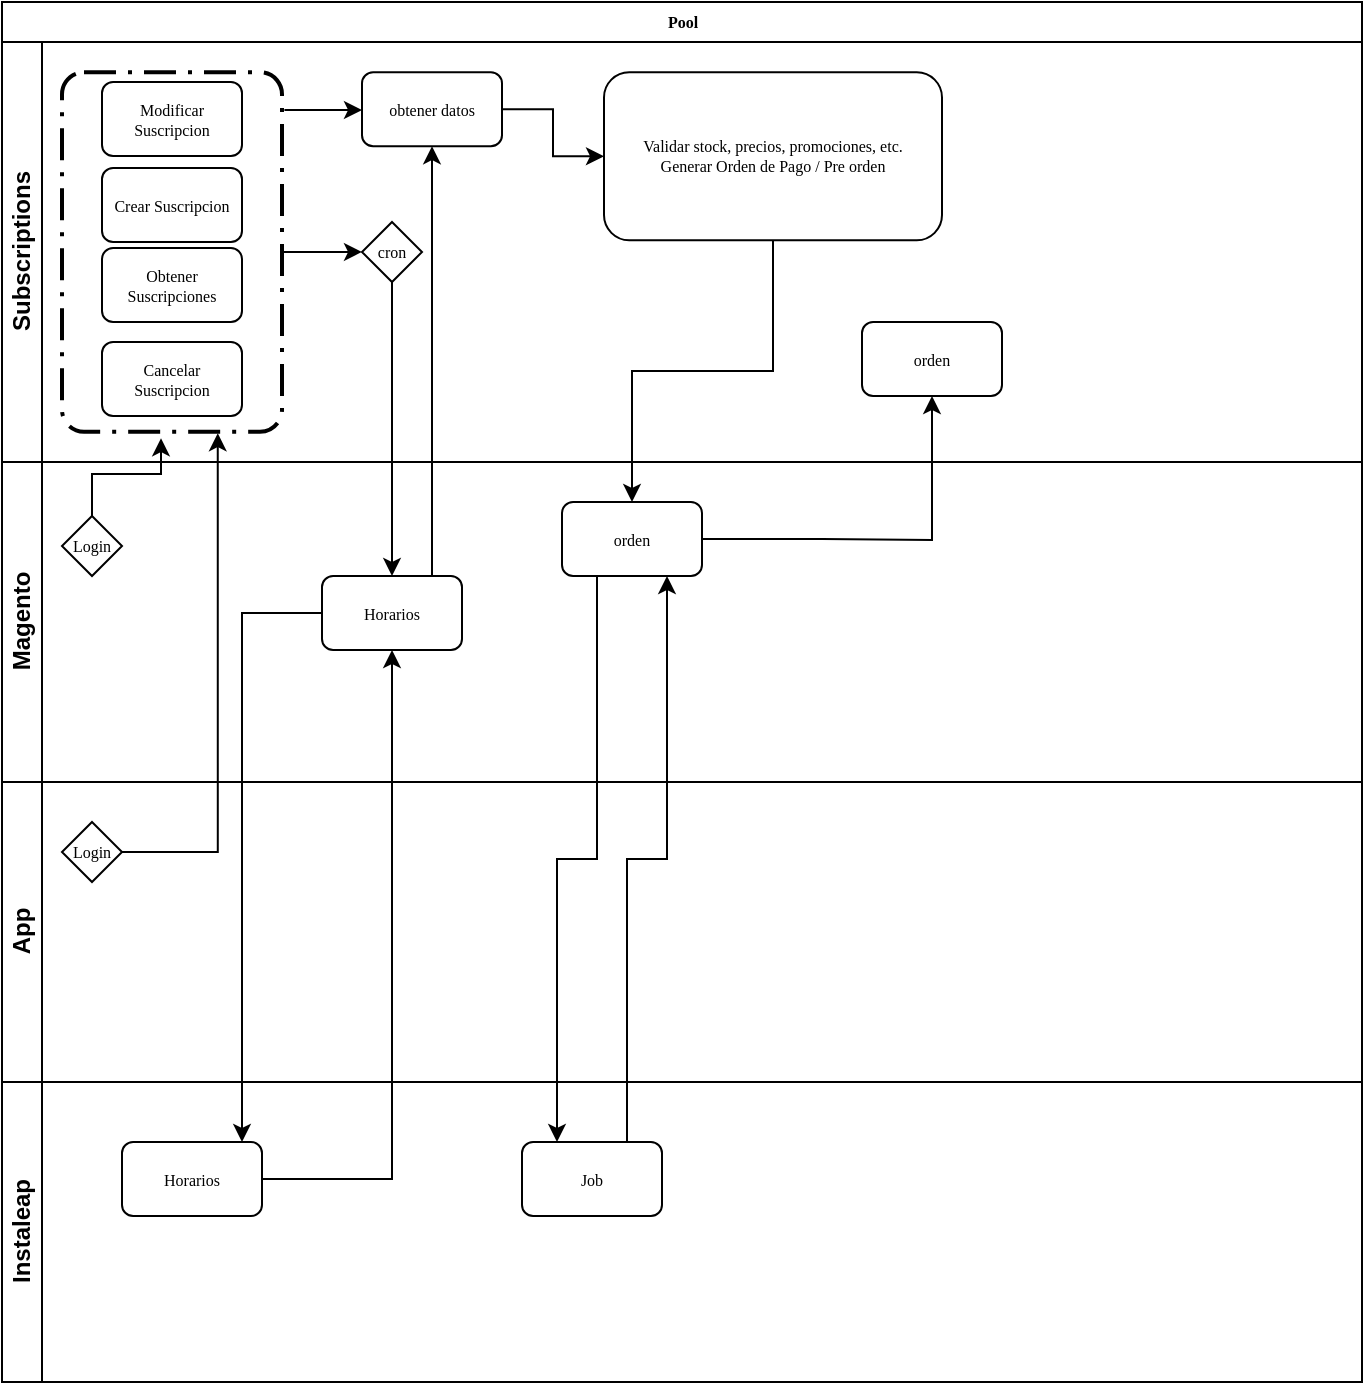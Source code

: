 <mxfile version="13.7.8" type="github">
  <diagram name="Page-1" id="c7488fd3-1785-93aa-aadb-54a6760d102a">
    <mxGraphModel dx="1185" dy="692" grid="1" gridSize="10" guides="1" tooltips="1" connect="1" arrows="1" fold="1" page="1" pageScale="1" pageWidth="1100" pageHeight="850" background="#ffffff" math="0" shadow="0">
      <root>
        <mxCell id="0" />
        <mxCell id="1" parent="0" />
        <mxCell id="2b4e8129b02d487f-1" value="Pool" style="swimlane;html=1;childLayout=stackLayout;horizontal=1;startSize=20;horizontalStack=0;rounded=0;shadow=0;labelBackgroundColor=none;strokeWidth=1;fontFamily=Verdana;fontSize=8;align=center;" parent="1" vertex="1">
          <mxGeometry x="180" y="70" width="680" height="540" as="geometry">
            <mxRectangle x="180" y="70" width="50" height="20" as="alternateBounds" />
          </mxGeometry>
        </mxCell>
        <mxCell id="2b4e8129b02d487f-2" value="Subscriptions" style="swimlane;html=1;startSize=20;horizontal=0;" parent="2b4e8129b02d487f-1" vertex="1">
          <mxGeometry y="20" width="680" height="210" as="geometry">
            <mxRectangle y="20" width="680" height="20" as="alternateBounds" />
          </mxGeometry>
        </mxCell>
        <mxCell id="gCNTeTK20-_O6Kn0fKNS-86" style="edgeStyle=orthogonalEdgeStyle;rounded=0;orthogonalLoop=1;jettySize=auto;html=1;entryX=0;entryY=0.5;entryDx=0;entryDy=0;" parent="2b4e8129b02d487f-2" source="gCNTeTK20-_O6Kn0fKNS-70" target="gCNTeTK20-_O6Kn0fKNS-59" edge="1">
          <mxGeometry relative="1" as="geometry" />
        </mxCell>
        <mxCell id="gCNTeTK20-_O6Kn0fKNS-70" value="obtener datos" style="rounded=1;whiteSpace=wrap;html=1;shadow=0;labelBackgroundColor=none;strokeWidth=1;fontFamily=Verdana;fontSize=8;align=center;" parent="2b4e8129b02d487f-2" vertex="1">
          <mxGeometry x="180" y="15.12" width="70" height="37" as="geometry" />
        </mxCell>
        <mxCell id="gCNTeTK20-_O6Kn0fKNS-59" value="Validar stock, precios, promociones, etc.&lt;br&gt;Generar Orden de Pago / Pre orden" style="rounded=1;whiteSpace=wrap;html=1;shadow=0;labelBackgroundColor=none;strokeWidth=1;fontFamily=Verdana;fontSize=8;align=center;" parent="2b4e8129b02d487f-2" vertex="1">
          <mxGeometry x="301" y="15.12" width="169" height="84" as="geometry" />
        </mxCell>
        <mxCell id="2b4e8129b02d487f-7" value="Modificar Suscripcion" style="rounded=1;whiteSpace=wrap;html=1;shadow=0;labelBackgroundColor=none;strokeWidth=1;fontFamily=Verdana;fontSize=8;align=center;" parent="2b4e8129b02d487f-2" vertex="1">
          <mxGeometry x="50" y="20.0" width="70" height="37" as="geometry" />
        </mxCell>
        <mxCell id="gCNTeTK20-_O6Kn0fKNS-65" style="edgeStyle=orthogonalEdgeStyle;rounded=0;orthogonalLoop=1;jettySize=auto;html=1;entryX=0;entryY=0.5;entryDx=0;entryDy=0;entryPerimeter=0;" parent="2b4e8129b02d487f-2" source="gCNTeTK20-_O6Kn0fKNS-30" target="gCNTeTK20-_O6Kn0fKNS-64" edge="1">
          <mxGeometry relative="1" as="geometry" />
        </mxCell>
        <mxCell id="gCNTeTK20-_O6Kn0fKNS-64" value="cron" style="strokeWidth=1;html=1;shape=mxgraph.flowchart.decision;whiteSpace=wrap;rounded=1;shadow=0;labelBackgroundColor=none;fontFamily=Verdana;fontSize=8;align=center;" parent="2b4e8129b02d487f-2" vertex="1">
          <mxGeometry x="180" y="89.99" width="30" height="30" as="geometry" />
        </mxCell>
        <mxCell id="gCNTeTK20-_O6Kn0fKNS-75" style="edgeStyle=orthogonalEdgeStyle;rounded=0;orthogonalLoop=1;jettySize=auto;html=1;exitX=1.011;exitY=0.105;exitDx=0;exitDy=0;entryX=0;entryY=0.5;entryDx=0;entryDy=0;exitPerimeter=0;" parent="2b4e8129b02d487f-2" source="gCNTeTK20-_O6Kn0fKNS-30" target="gCNTeTK20-_O6Kn0fKNS-70" edge="1">
          <mxGeometry relative="1" as="geometry" />
        </mxCell>
        <mxCell id="gCNTeTK20-_O6Kn0fKNS-30" value="" style="rounded=1;arcSize=10;dashed=1;fillColor=none;gradientColor=none;dashPattern=8 3 1 3;strokeWidth=2;" parent="2b4e8129b02d487f-2" vertex="1">
          <mxGeometry x="30" y="15.12" width="110" height="179.75" as="geometry" />
        </mxCell>
        <mxCell id="2b4e8129b02d487f-6" value="Crear Suscripcion" style="rounded=1;whiteSpace=wrap;html=1;shadow=0;labelBackgroundColor=none;strokeWidth=1;fontFamily=Verdana;fontSize=8;align=center;" parent="2b4e8129b02d487f-2" vertex="1">
          <mxGeometry x="50" y="63.0" width="70" height="37" as="geometry" />
        </mxCell>
        <mxCell id="2b4e8129b02d487f-9" value="Obtener Suscripciones" style="rounded=1;whiteSpace=wrap;html=1;shadow=0;labelBackgroundColor=none;strokeWidth=1;fontFamily=Verdana;fontSize=8;align=center;" parent="2b4e8129b02d487f-2" vertex="1">
          <mxGeometry x="50" y="103.0" width="70" height="37" as="geometry" />
        </mxCell>
        <mxCell id="gCNTeTK20-_O6Kn0fKNS-31" style="edgeStyle=orthogonalEdgeStyle;rounded=0;orthogonalLoop=1;jettySize=auto;html=1;exitX=0.5;exitY=1;exitDx=0;exitDy=0;" parent="2b4e8129b02d487f-2" source="gCNTeTK20-_O6Kn0fKNS-30" target="gCNTeTK20-_O6Kn0fKNS-30" edge="1">
          <mxGeometry relative="1" as="geometry" />
        </mxCell>
        <mxCell id="gCNTeTK20-_O6Kn0fKNS-81" value="orden" style="rounded=1;whiteSpace=wrap;html=1;shadow=0;labelBackgroundColor=none;strokeWidth=1;fontFamily=Verdana;fontSize=8;align=center;" parent="2b4e8129b02d487f-2" vertex="1">
          <mxGeometry x="430" y="140" width="70" height="37" as="geometry" />
        </mxCell>
        <mxCell id="gCNTeTK20-_O6Kn0fKNS-28" value="Cancelar Suscripcion" style="rounded=1;whiteSpace=wrap;html=1;shadow=0;labelBackgroundColor=none;strokeWidth=1;fontFamily=Verdana;fontSize=8;align=center;" parent="2b4e8129b02d487f-2" vertex="1">
          <mxGeometry x="50" y="150.0" width="70" height="37" as="geometry" />
        </mxCell>
        <mxCell id="2b4e8129b02d487f-3" value="Magento" style="swimlane;html=1;startSize=20;horizontal=0;" parent="2b4e8129b02d487f-1" vertex="1">
          <mxGeometry y="230" width="680" height="160" as="geometry">
            <mxRectangle y="230" width="680" height="20" as="alternateBounds" />
          </mxGeometry>
        </mxCell>
        <mxCell id="2b4e8129b02d487f-15" value="Login" style="strokeWidth=1;html=1;shape=mxgraph.flowchart.decision;whiteSpace=wrap;rounded=1;shadow=0;labelBackgroundColor=none;fontFamily=Verdana;fontSize=8;align=center;" parent="2b4e8129b02d487f-3" vertex="1">
          <mxGeometry x="30" y="27.0" width="30" height="30" as="geometry" />
        </mxCell>
        <mxCell id="gCNTeTK20-_O6Kn0fKNS-53" value="orden" style="rounded=1;whiteSpace=wrap;html=1;shadow=0;labelBackgroundColor=none;strokeWidth=1;fontFamily=Verdana;fontSize=8;align=center;" parent="2b4e8129b02d487f-3" vertex="1">
          <mxGeometry x="280" y="20" width="70" height="37" as="geometry" />
        </mxCell>
        <mxCell id="2b4e8129b02d487f-4" value="App" style="swimlane;html=1;startSize=20;horizontal=0;" parent="2b4e8129b02d487f-1" vertex="1">
          <mxGeometry y="390" width="680" height="150" as="geometry">
            <mxRectangle y="250" width="680" height="20" as="alternateBounds" />
          </mxGeometry>
        </mxCell>
        <mxCell id="gCNTeTK20-_O6Kn0fKNS-22" value="Login" style="strokeWidth=1;html=1;shape=mxgraph.flowchart.decision;whiteSpace=wrap;rounded=1;shadow=0;labelBackgroundColor=none;fontFamily=Verdana;fontSize=8;align=center;" parent="2b4e8129b02d487f-4" vertex="1">
          <mxGeometry x="30" y="20.0" width="30" height="30" as="geometry" />
        </mxCell>
        <mxCell id="gCNTeTK20-_O6Kn0fKNS-56" style="edgeStyle=orthogonalEdgeStyle;rounded=0;orthogonalLoop=1;jettySize=auto;html=1;entryX=0.45;entryY=1.018;entryDx=0;entryDy=0;entryPerimeter=0;" parent="2b4e8129b02d487f-1" source="2b4e8129b02d487f-15" target="gCNTeTK20-_O6Kn0fKNS-30" edge="1">
          <mxGeometry relative="1" as="geometry" />
        </mxCell>
        <mxCell id="gCNTeTK20-_O6Kn0fKNS-58" style="edgeStyle=orthogonalEdgeStyle;rounded=0;orthogonalLoop=1;jettySize=auto;html=1;exitX=1;exitY=0.5;exitDx=0;exitDy=0;exitPerimeter=0;entryX=0.708;entryY=1.004;entryDx=0;entryDy=0;entryPerimeter=0;" parent="2b4e8129b02d487f-1" source="gCNTeTK20-_O6Kn0fKNS-22" target="gCNTeTK20-_O6Kn0fKNS-30" edge="1">
          <mxGeometry relative="1" as="geometry">
            <mxPoint x="110" y="220" as="targetPoint" />
          </mxGeometry>
        </mxCell>
        <mxCell id="gCNTeTK20-_O6Kn0fKNS-82" style="edgeStyle=orthogonalEdgeStyle;rounded=0;orthogonalLoop=1;jettySize=auto;html=1;exitX=1;exitY=0.5;exitDx=0;exitDy=0;entryX=0.5;entryY=1;entryDx=0;entryDy=0;" parent="2b4e8129b02d487f-1" source="gCNTeTK20-_O6Kn0fKNS-53" target="gCNTeTK20-_O6Kn0fKNS-81" edge="1">
          <mxGeometry relative="1" as="geometry">
            <Array as="points">
              <mxPoint x="410" y="269" />
              <mxPoint x="465" y="269" />
            </Array>
          </mxGeometry>
        </mxCell>
        <mxCell id="gCNTeTK20-_O6Kn0fKNS-84" style="edgeStyle=orthogonalEdgeStyle;rounded=0;orthogonalLoop=1;jettySize=auto;html=1;" parent="2b4e8129b02d487f-1" source="gCNTeTK20-_O6Kn0fKNS-59" target="gCNTeTK20-_O6Kn0fKNS-53" edge="1">
          <mxGeometry relative="1" as="geometry">
            <mxPoint x="341" y="150" as="targetPoint" />
          </mxGeometry>
        </mxCell>
        <mxCell id="gCNTeTK20-_O6Kn0fKNS-9" value="Instaleap" style="swimlane;html=1;startSize=20;horizontal=0;" parent="1" vertex="1">
          <mxGeometry x="180" y="610" width="680" height="150" as="geometry">
            <mxRectangle x="180" y="610" width="680" height="20" as="alternateBounds" />
          </mxGeometry>
        </mxCell>
        <mxCell id="gCNTeTK20-_O6Kn0fKNS-11" value="Job" style="rounded=1;whiteSpace=wrap;html=1;shadow=0;labelBackgroundColor=none;strokeWidth=1;fontFamily=Verdana;fontSize=8;align=center;" parent="gCNTeTK20-_O6Kn0fKNS-9" vertex="1">
          <mxGeometry x="260" y="30.0" width="70" height="37" as="geometry" />
        </mxCell>
        <mxCell id="gCNTeTK20-_O6Kn0fKNS-62" value="Horarios" style="rounded=1;whiteSpace=wrap;html=1;shadow=0;labelBackgroundColor=none;strokeWidth=1;fontFamily=Verdana;fontSize=8;align=center;" parent="gCNTeTK20-_O6Kn0fKNS-9" vertex="1">
          <mxGeometry x="60" y="30" width="70" height="37" as="geometry" />
        </mxCell>
        <mxCell id="gCNTeTK20-_O6Kn0fKNS-66" style="edgeStyle=orthogonalEdgeStyle;rounded=0;orthogonalLoop=1;jettySize=auto;html=1;" parent="1" source="gCNTeTK20-_O6Kn0fKNS-67" target="gCNTeTK20-_O6Kn0fKNS-62" edge="1">
          <mxGeometry relative="1" as="geometry">
            <Array as="points">
              <mxPoint x="300" y="376" />
            </Array>
          </mxGeometry>
        </mxCell>
        <mxCell id="gCNTeTK20-_O6Kn0fKNS-74" style="edgeStyle=orthogonalEdgeStyle;rounded=0;orthogonalLoop=1;jettySize=auto;html=1;exitX=0.75;exitY=0;exitDx=0;exitDy=0;entryX=0.5;entryY=1;entryDx=0;entryDy=0;" parent="1" source="gCNTeTK20-_O6Kn0fKNS-67" target="gCNTeTK20-_O6Kn0fKNS-70" edge="1">
          <mxGeometry relative="1" as="geometry">
            <Array as="points">
              <mxPoint x="395" y="357" />
            </Array>
          </mxGeometry>
        </mxCell>
        <mxCell id="gCNTeTK20-_O6Kn0fKNS-67" value="Horarios" style="rounded=1;whiteSpace=wrap;html=1;shadow=0;labelBackgroundColor=none;strokeWidth=1;fontFamily=Verdana;fontSize=8;align=center;" parent="1" vertex="1">
          <mxGeometry x="340" y="357" width="70" height="37" as="geometry" />
        </mxCell>
        <mxCell id="gCNTeTK20-_O6Kn0fKNS-68" style="edgeStyle=orthogonalEdgeStyle;rounded=0;orthogonalLoop=1;jettySize=auto;html=1;" parent="1" source="gCNTeTK20-_O6Kn0fKNS-64" target="gCNTeTK20-_O6Kn0fKNS-67" edge="1">
          <mxGeometry relative="1" as="geometry">
            <mxPoint x="375" y="209.99" as="sourcePoint" />
            <mxPoint x="365" y="640" as="targetPoint" />
          </mxGeometry>
        </mxCell>
        <mxCell id="gCNTeTK20-_O6Kn0fKNS-69" style="edgeStyle=orthogonalEdgeStyle;rounded=0;orthogonalLoop=1;jettySize=auto;html=1;entryX=0.5;entryY=1;entryDx=0;entryDy=0;" parent="1" source="gCNTeTK20-_O6Kn0fKNS-62" target="gCNTeTK20-_O6Kn0fKNS-67" edge="1">
          <mxGeometry relative="1" as="geometry">
            <mxPoint x="400" y="430" as="targetPoint" />
            <Array as="points">
              <mxPoint x="375" y="659" />
            </Array>
          </mxGeometry>
        </mxCell>
        <mxCell id="gCNTeTK20-_O6Kn0fKNS-78" style="edgeStyle=orthogonalEdgeStyle;rounded=0;orthogonalLoop=1;jettySize=auto;html=1;exitX=0.75;exitY=0;exitDx=0;exitDy=0;entryX=0.75;entryY=1;entryDx=0;entryDy=0;" parent="1" source="gCNTeTK20-_O6Kn0fKNS-11" target="gCNTeTK20-_O6Kn0fKNS-53" edge="1">
          <mxGeometry relative="1" as="geometry">
            <mxPoint x="530" y="440.0" as="targetPoint" />
          </mxGeometry>
        </mxCell>
        <mxCell id="gCNTeTK20-_O6Kn0fKNS-80" style="edgeStyle=orthogonalEdgeStyle;rounded=0;orthogonalLoop=1;jettySize=auto;html=1;exitX=0.25;exitY=1;exitDx=0;exitDy=0;entryX=0.25;entryY=0;entryDx=0;entryDy=0;" parent="1" source="gCNTeTK20-_O6Kn0fKNS-53" target="gCNTeTK20-_O6Kn0fKNS-11" edge="1">
          <mxGeometry relative="1" as="geometry" />
        </mxCell>
      </root>
    </mxGraphModel>
  </diagram>
</mxfile>
